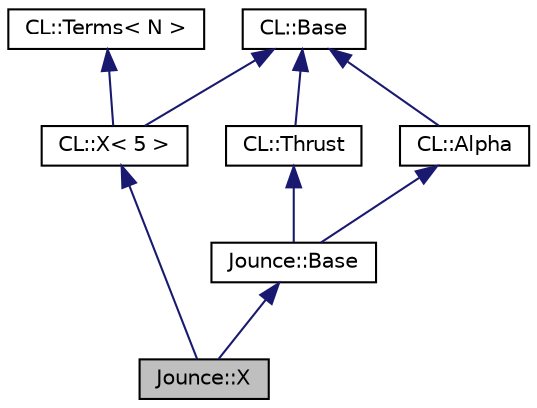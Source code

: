 digraph G
{
  edge [fontname="Helvetica",fontsize="10",labelfontname="Helvetica",labelfontsize="10"];
  node [fontname="Helvetica",fontsize="10",shape=record];
  Node1 [label="Jounce::X",height=0.2,width=0.4,color="black", fillcolor="grey75", style="filled" fontcolor="black"];
  Node2 -> Node1 [dir=back,color="midnightblue",fontsize="10",style="solid"];
  Node2 [label="CL::X\< 5 \>",height=0.2,width=0.4,color="black", fillcolor="white", style="filled",URL="$classCL_1_1X.html"];
  Node3 -> Node2 [dir=back,color="midnightblue",fontsize="10",style="solid"];
  Node3 [label="CL::Base",height=0.2,width=0.4,color="black", fillcolor="white", style="filled",URL="$classCL_1_1Base.html"];
  Node4 -> Node2 [dir=back,color="midnightblue",fontsize="10",style="solid"];
  Node4 [label="CL::Terms\< N \>",height=0.2,width=0.4,color="black", fillcolor="white", style="filled",URL="$classCL_1_1Terms.html"];
  Node5 -> Node1 [dir=back,color="midnightblue",fontsize="10",style="solid"];
  Node5 [label="Jounce::Base",height=0.2,width=0.4,color="black", fillcolor="white", style="filled",URL="$classJounce_1_1Base.html"];
  Node6 -> Node5 [dir=back,color="midnightblue",fontsize="10",style="solid"];
  Node6 [label="CL::Thrust",height=0.2,width=0.4,color="black", fillcolor="white", style="filled",URL="$classCL_1_1Thrust.html"];
  Node3 -> Node6 [dir=back,color="midnightblue",fontsize="10",style="solid"];
  Node7 -> Node5 [dir=back,color="midnightblue",fontsize="10",style="solid"];
  Node7 [label="CL::Alpha",height=0.2,width=0.4,color="black", fillcolor="white", style="filled",URL="$classCL_1_1Alpha.html"];
  Node3 -> Node7 [dir=back,color="midnightblue",fontsize="10",style="solid"];
}
